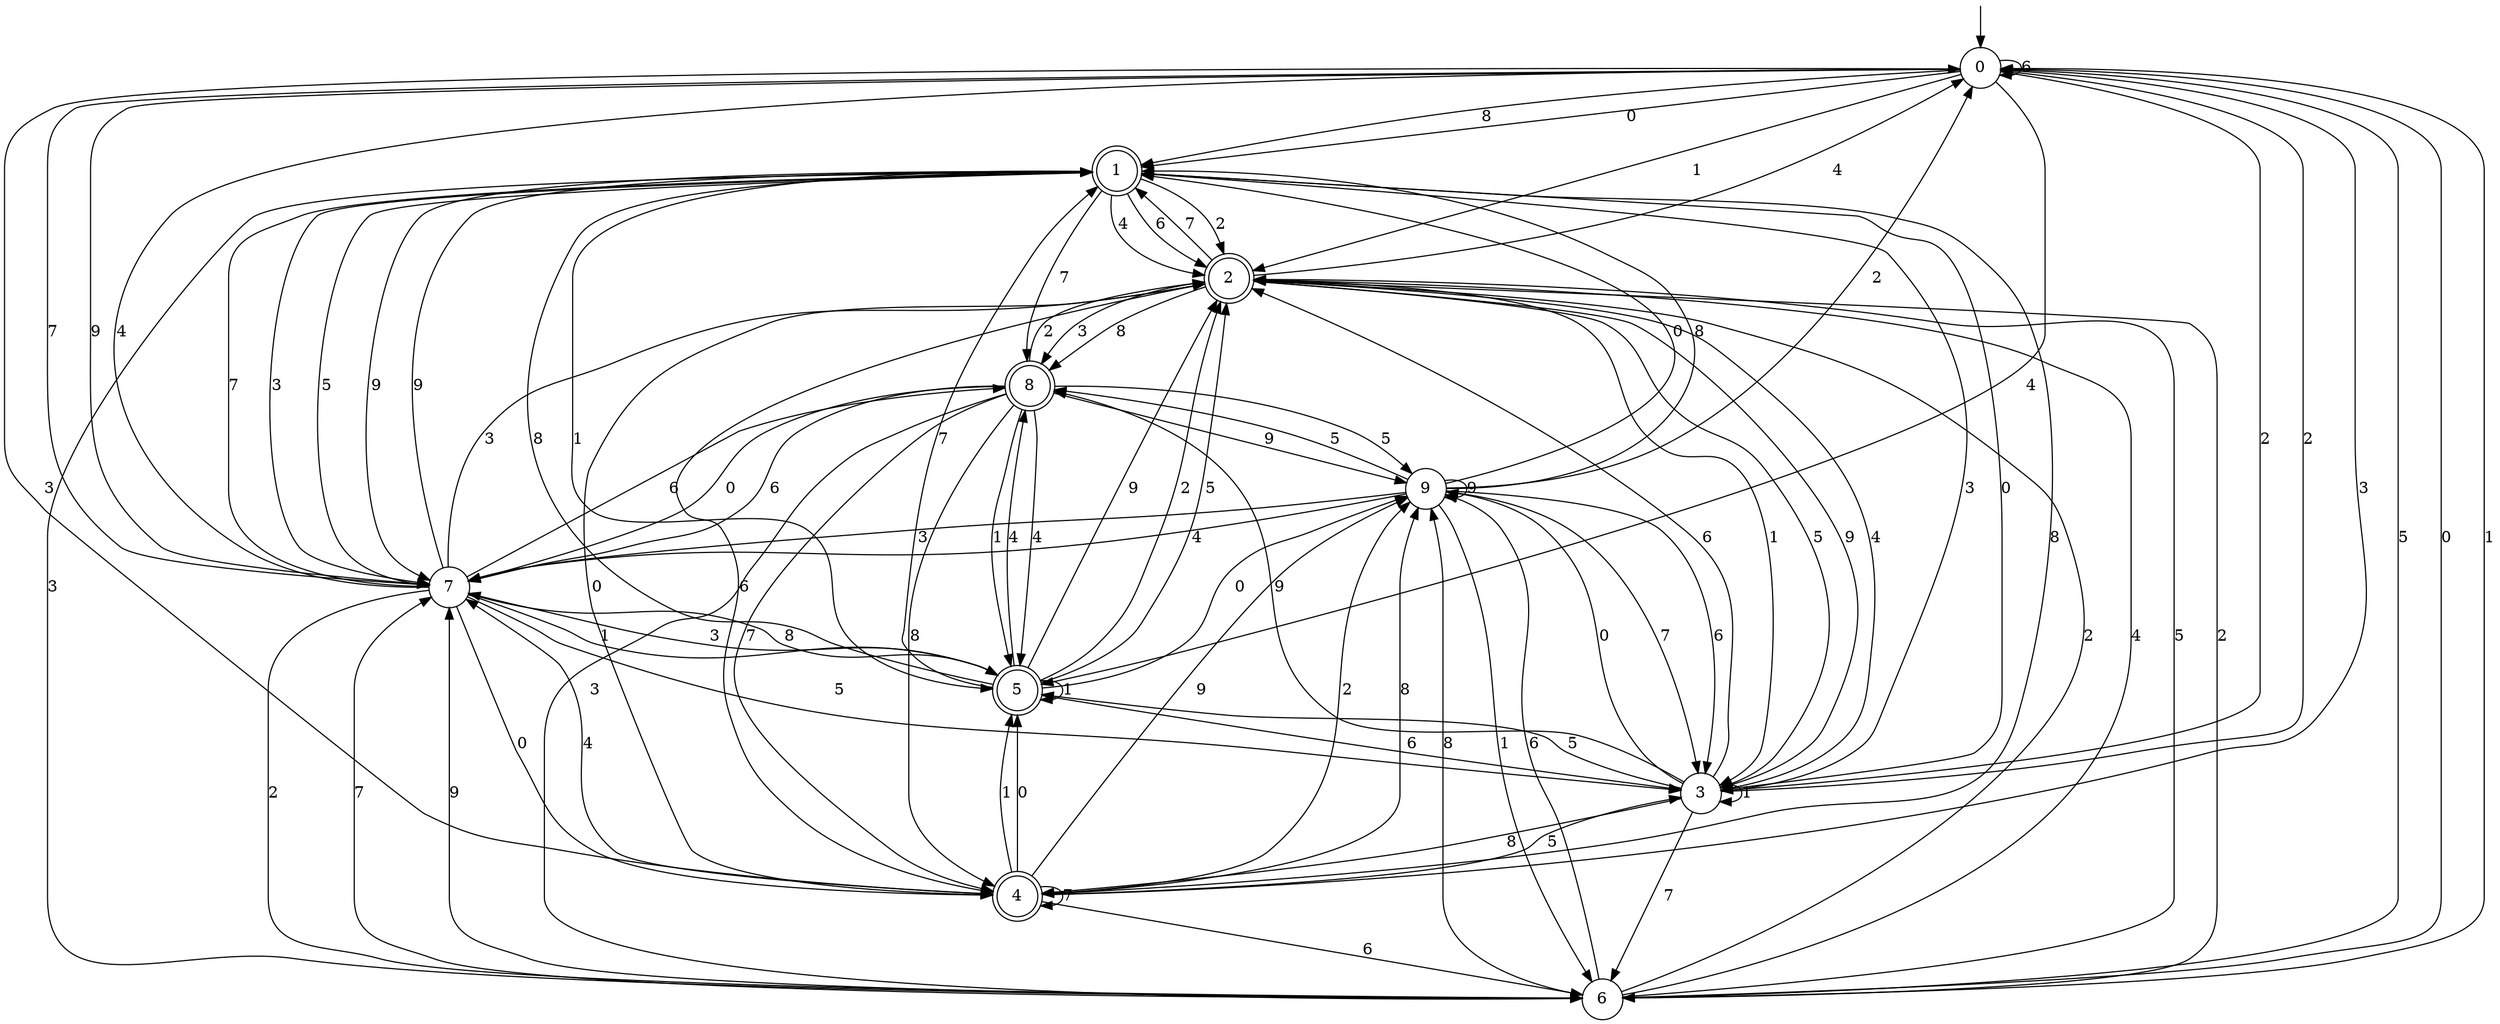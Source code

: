 digraph g {

	s0 [shape="circle" label="0"];
	s1 [shape="doublecircle" label="1"];
	s2 [shape="doublecircle" label="2"];
	s3 [shape="circle" label="3"];
	s4 [shape="doublecircle" label="4"];
	s5 [shape="doublecircle" label="5"];
	s6 [shape="circle" label="6"];
	s7 [shape="circle" label="7"];
	s8 [shape="doublecircle" label="8"];
	s9 [shape="circle" label="9"];
	s0 -> s1 [label="0"];
	s0 -> s2 [label="1"];
	s0 -> s3 [label="2"];
	s0 -> s4 [label="3"];
	s0 -> s5 [label="4"];
	s0 -> s6 [label="5"];
	s0 -> s0 [label="6"];
	s0 -> s7 [label="7"];
	s0 -> s1 [label="8"];
	s0 -> s7 [label="9"];
	s1 -> s3 [label="0"];
	s1 -> s5 [label="1"];
	s1 -> s2 [label="2"];
	s1 -> s7 [label="3"];
	s1 -> s2 [label="4"];
	s1 -> s7 [label="5"];
	s1 -> s2 [label="6"];
	s1 -> s8 [label="7"];
	s1 -> s4 [label="8"];
	s1 -> s7 [label="9"];
	s2 -> s4 [label="0"];
	s2 -> s3 [label="1"];
	s2 -> s6 [label="2"];
	s2 -> s8 [label="3"];
	s2 -> s0 [label="4"];
	s2 -> s3 [label="5"];
	s2 -> s4 [label="6"];
	s2 -> s1 [label="7"];
	s2 -> s8 [label="8"];
	s2 -> s3 [label="9"];
	s3 -> s9 [label="0"];
	s3 -> s3 [label="1"];
	s3 -> s0 [label="2"];
	s3 -> s1 [label="3"];
	s3 -> s2 [label="4"];
	s3 -> s5 [label="5"];
	s3 -> s2 [label="6"];
	s3 -> s6 [label="7"];
	s3 -> s4 [label="8"];
	s3 -> s8 [label="9"];
	s4 -> s5 [label="0"];
	s4 -> s5 [label="1"];
	s4 -> s9 [label="2"];
	s4 -> s0 [label="3"];
	s4 -> s7 [label="4"];
	s4 -> s3 [label="5"];
	s4 -> s6 [label="6"];
	s4 -> s4 [label="7"];
	s4 -> s9 [label="8"];
	s4 -> s9 [label="9"];
	s5 -> s9 [label="0"];
	s5 -> s5 [label="1"];
	s5 -> s2 [label="2"];
	s5 -> s7 [label="3"];
	s5 -> s8 [label="4"];
	s5 -> s2 [label="5"];
	s5 -> s3 [label="6"];
	s5 -> s1 [label="7"];
	s5 -> s1 [label="8"];
	s5 -> s2 [label="9"];
	s6 -> s0 [label="0"];
	s6 -> s0 [label="1"];
	s6 -> s2 [label="2"];
	s6 -> s1 [label="3"];
	s6 -> s2 [label="4"];
	s6 -> s2 [label="5"];
	s6 -> s9 [label="6"];
	s6 -> s7 [label="7"];
	s6 -> s9 [label="8"];
	s6 -> s7 [label="9"];
	s7 -> s4 [label="0"];
	s7 -> s5 [label="1"];
	s7 -> s6 [label="2"];
	s7 -> s2 [label="3"];
	s7 -> s0 [label="4"];
	s7 -> s3 [label="5"];
	s7 -> s8 [label="6"];
	s7 -> s1 [label="7"];
	s7 -> s5 [label="8"];
	s7 -> s1 [label="9"];
	s8 -> s7 [label="0"];
	s8 -> s5 [label="1"];
	s8 -> s2 [label="2"];
	s8 -> s6 [label="3"];
	s8 -> s5 [label="4"];
	s8 -> s9 [label="5"];
	s8 -> s7 [label="6"];
	s8 -> s4 [label="7"];
	s8 -> s4 [label="8"];
	s8 -> s9 [label="9"];
	s9 -> s1 [label="0"];
	s9 -> s6 [label="1"];
	s9 -> s0 [label="2"];
	s9 -> s7 [label="3"];
	s9 -> s7 [label="4"];
	s9 -> s8 [label="5"];
	s9 -> s3 [label="6"];
	s9 -> s3 [label="7"];
	s9 -> s1 [label="8"];
	s9 -> s9 [label="9"];

__start0 [label="" shape="none" width="0" height="0"];
__start0 -> s0;

}
